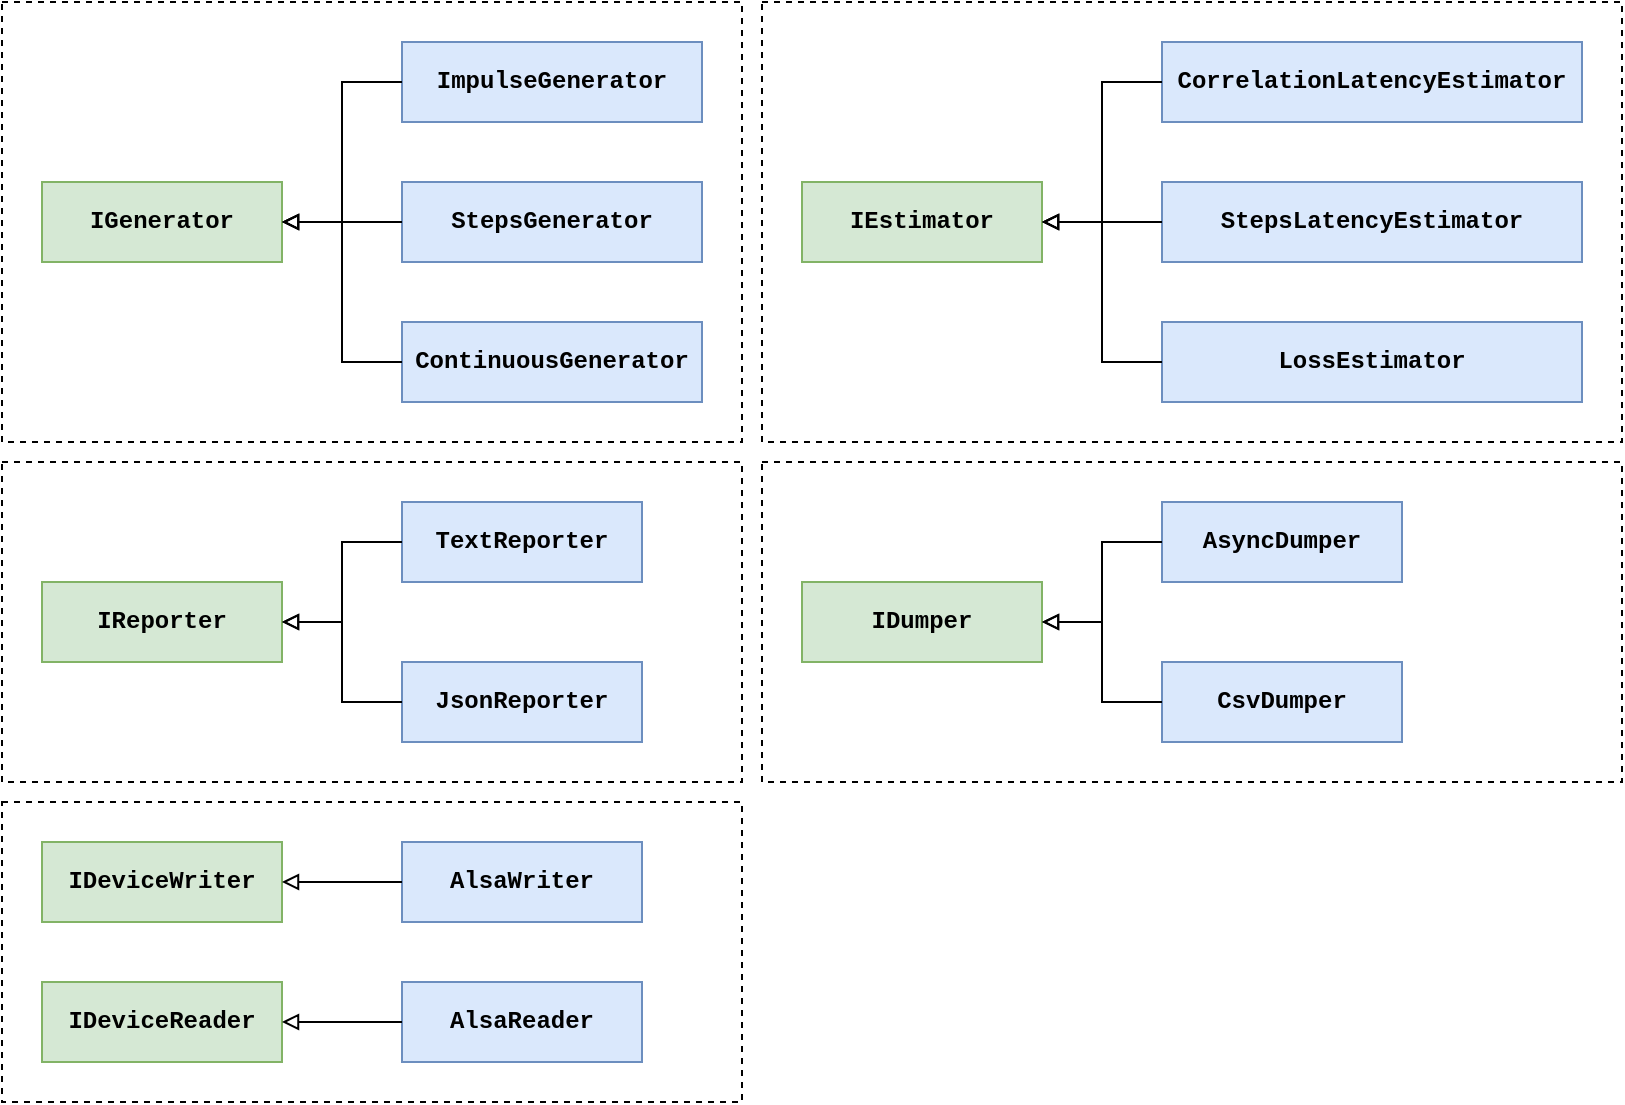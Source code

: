 <mxfile version="21.7.5" type="device">
  <diagram name="Page-1" id="6iL3JdZxS18NPe7An8-a">
    <mxGraphModel dx="2092" dy="865" grid="1" gridSize="10" guides="1" tooltips="1" connect="1" arrows="1" fold="1" page="1" pageScale="1" pageWidth="850" pageHeight="1100" math="0" shadow="0">
      <root>
        <mxCell id="0" />
        <mxCell id="1" parent="0" />
        <mxCell id="GBvXgYhu6KNHDGZjgeu1-39" value="" style="rounded=0;whiteSpace=wrap;html=1;dashed=1;" vertex="1" parent="1">
          <mxGeometry x="-20" y="350" width="370" height="160" as="geometry" />
        </mxCell>
        <mxCell id="GBvXgYhu6KNHDGZjgeu1-38" value="" style="rounded=0;whiteSpace=wrap;html=1;dashed=1;" vertex="1" parent="1">
          <mxGeometry x="360" y="350" width="430" height="160" as="geometry" />
        </mxCell>
        <mxCell id="GBvXgYhu6KNHDGZjgeu1-37" value="" style="rounded=0;whiteSpace=wrap;html=1;dashed=1;" vertex="1" parent="1">
          <mxGeometry x="360" y="120" width="430" height="220" as="geometry" />
        </mxCell>
        <mxCell id="GBvXgYhu6KNHDGZjgeu1-36" value="" style="rounded=0;whiteSpace=wrap;html=1;dashed=1;" vertex="1" parent="1">
          <mxGeometry x="-20" y="120" width="370" height="220" as="geometry" />
        </mxCell>
        <mxCell id="GBvXgYhu6KNHDGZjgeu1-35" value="" style="rounded=0;whiteSpace=wrap;html=1;dashed=1;" vertex="1" parent="1">
          <mxGeometry x="-20" y="520" width="370" height="150" as="geometry" />
        </mxCell>
        <mxCell id="GBvXgYhu6KNHDGZjgeu1-1" value="&lt;b&gt;IDeviceWriter&lt;/b&gt;" style="rounded=0;whiteSpace=wrap;html=1;fontFamily=Courier New;fillColor=#d5e8d4;strokeColor=#82b366;" vertex="1" parent="1">
          <mxGeometry y="540" width="120" height="40" as="geometry" />
        </mxCell>
        <mxCell id="GBvXgYhu6KNHDGZjgeu1-2" value="&lt;b&gt;AlsaWriter&lt;/b&gt;" style="rounded=0;whiteSpace=wrap;html=1;fontFamily=Courier New;fillColor=#dae8fc;strokeColor=#6c8ebf;" vertex="1" parent="1">
          <mxGeometry x="180" y="540" width="120" height="40" as="geometry" />
        </mxCell>
        <mxCell id="GBvXgYhu6KNHDGZjgeu1-3" value="&lt;b&gt;IDeviceReader&lt;/b&gt;" style="rounded=0;whiteSpace=wrap;html=1;fontFamily=Courier New;fillColor=#d5e8d4;strokeColor=#82b366;" vertex="1" parent="1">
          <mxGeometry y="610" width="120" height="40" as="geometry" />
        </mxCell>
        <mxCell id="GBvXgYhu6KNHDGZjgeu1-4" value="&lt;b&gt;AlsaReader&lt;/b&gt;" style="rounded=0;whiteSpace=wrap;html=1;fontFamily=Courier New;fillColor=#dae8fc;strokeColor=#6c8ebf;" vertex="1" parent="1">
          <mxGeometry x="180" y="610" width="120" height="40" as="geometry" />
        </mxCell>
        <mxCell id="GBvXgYhu6KNHDGZjgeu1-5" value="&lt;b&gt;IGenerator&lt;/b&gt;" style="rounded=0;whiteSpace=wrap;html=1;fontFamily=Courier New;fillColor=#d5e8d4;strokeColor=#82b366;" vertex="1" parent="1">
          <mxGeometry y="210" width="120" height="40" as="geometry" />
        </mxCell>
        <mxCell id="GBvXgYhu6KNHDGZjgeu1-6" value="&lt;b&gt;ImpulseGenerator&lt;/b&gt;" style="rounded=0;whiteSpace=wrap;html=1;fontFamily=Courier New;fillColor=#dae8fc;strokeColor=#6c8ebf;" vertex="1" parent="1">
          <mxGeometry x="180" y="140" width="150" height="40" as="geometry" />
        </mxCell>
        <mxCell id="GBvXgYhu6KNHDGZjgeu1-7" value="&lt;b&gt;ContinuousGenerator&lt;/b&gt;" style="rounded=0;whiteSpace=wrap;html=1;fontFamily=Courier New;fillColor=#dae8fc;strokeColor=#6c8ebf;" vertex="1" parent="1">
          <mxGeometry x="180" y="280" width="150" height="40" as="geometry" />
        </mxCell>
        <mxCell id="GBvXgYhu6KNHDGZjgeu1-8" value="&lt;b&gt;StepsGenerator&lt;/b&gt;" style="rounded=0;whiteSpace=wrap;html=1;fontFamily=Courier New;fillColor=#dae8fc;strokeColor=#6c8ebf;" vertex="1" parent="1">
          <mxGeometry x="180" y="210" width="150" height="40" as="geometry" />
        </mxCell>
        <mxCell id="GBvXgYhu6KNHDGZjgeu1-9" value="&lt;b&gt;IEstimator&lt;/b&gt;" style="rounded=0;whiteSpace=wrap;html=1;fontFamily=Courier New;fillColor=#d5e8d4;strokeColor=#82b366;" vertex="1" parent="1">
          <mxGeometry x="380" y="210" width="120" height="40" as="geometry" />
        </mxCell>
        <mxCell id="GBvXgYhu6KNHDGZjgeu1-10" value="&lt;b&gt;CorrelationLatencyEstimator&lt;/b&gt;" style="rounded=0;whiteSpace=wrap;html=1;fontFamily=Courier New;fillColor=#dae8fc;strokeColor=#6c8ebf;" vertex="1" parent="1">
          <mxGeometry x="560" y="140" width="210" height="40" as="geometry" />
        </mxCell>
        <mxCell id="GBvXgYhu6KNHDGZjgeu1-11" value="&lt;b&gt;LossEstimator&lt;/b&gt;" style="rounded=0;whiteSpace=wrap;html=1;fontFamily=Courier New;fillColor=#dae8fc;strokeColor=#6c8ebf;" vertex="1" parent="1">
          <mxGeometry x="560" y="280" width="210" height="40" as="geometry" />
        </mxCell>
        <mxCell id="GBvXgYhu6KNHDGZjgeu1-12" value="&lt;b&gt;StepsLatencyEstimator&lt;/b&gt;" style="rounded=0;whiteSpace=wrap;html=1;fontFamily=Courier New;fillColor=#dae8fc;strokeColor=#6c8ebf;" vertex="1" parent="1">
          <mxGeometry x="560" y="210" width="210" height="40" as="geometry" />
        </mxCell>
        <mxCell id="GBvXgYhu6KNHDGZjgeu1-14" value="&lt;b&gt;IReporter&lt;/b&gt;" style="rounded=0;whiteSpace=wrap;html=1;fontFamily=Courier New;fillColor=#d5e8d4;strokeColor=#82b366;" vertex="1" parent="1">
          <mxGeometry y="410" width="120" height="40" as="geometry" />
        </mxCell>
        <mxCell id="GBvXgYhu6KNHDGZjgeu1-15" value="&lt;b&gt;JsonReporter&lt;/b&gt;" style="rounded=0;whiteSpace=wrap;html=1;fontFamily=Courier New;fillColor=#dae8fc;strokeColor=#6c8ebf;" vertex="1" parent="1">
          <mxGeometry x="180" y="450" width="120" height="40" as="geometry" />
        </mxCell>
        <mxCell id="GBvXgYhu6KNHDGZjgeu1-16" value="&lt;b&gt;TextReporter&lt;/b&gt;" style="rounded=0;whiteSpace=wrap;html=1;fontFamily=Courier New;fillColor=#dae8fc;strokeColor=#6c8ebf;" vertex="1" parent="1">
          <mxGeometry x="180" y="370" width="120" height="40" as="geometry" />
        </mxCell>
        <mxCell id="GBvXgYhu6KNHDGZjgeu1-17" value="&lt;b&gt;IDumper&lt;/b&gt;" style="rounded=0;whiteSpace=wrap;html=1;fontFamily=Courier New;fillColor=#d5e8d4;strokeColor=#82b366;" vertex="1" parent="1">
          <mxGeometry x="380" y="410" width="120" height="40" as="geometry" />
        </mxCell>
        <mxCell id="GBvXgYhu6KNHDGZjgeu1-18" value="&lt;b&gt;CsvDumper&lt;/b&gt;" style="rounded=0;whiteSpace=wrap;html=1;fontFamily=Courier New;fillColor=#dae8fc;strokeColor=#6c8ebf;" vertex="1" parent="1">
          <mxGeometry x="560" y="450" width="120" height="40" as="geometry" />
        </mxCell>
        <mxCell id="GBvXgYhu6KNHDGZjgeu1-19" value="&lt;b&gt;AsyncDumper&lt;/b&gt;" style="rounded=0;whiteSpace=wrap;html=1;fontFamily=Courier New;fillColor=#dae8fc;strokeColor=#6c8ebf;" vertex="1" parent="1">
          <mxGeometry x="560" y="370" width="120" height="40" as="geometry" />
        </mxCell>
        <mxCell id="GBvXgYhu6KNHDGZjgeu1-20" value="" style="endArrow=block;html=1;rounded=0;endFill=0;" edge="1" parent="1" source="GBvXgYhu6KNHDGZjgeu1-2" target="GBvXgYhu6KNHDGZjgeu1-1">
          <mxGeometry width="50" height="50" relative="1" as="geometry">
            <mxPoint x="560" y="940" as="sourcePoint" />
            <mxPoint x="610" y="890" as="targetPoint" />
          </mxGeometry>
        </mxCell>
        <mxCell id="GBvXgYhu6KNHDGZjgeu1-21" value="" style="endArrow=block;html=1;rounded=0;endFill=0;" edge="1" parent="1" source="GBvXgYhu6KNHDGZjgeu1-4" target="GBvXgYhu6KNHDGZjgeu1-3">
          <mxGeometry width="50" height="50" relative="1" as="geometry">
            <mxPoint x="-290" y="640" as="sourcePoint" />
            <mxPoint x="-330" y="640" as="targetPoint" />
          </mxGeometry>
        </mxCell>
        <mxCell id="GBvXgYhu6KNHDGZjgeu1-22" value="" style="endArrow=block;html=1;rounded=0;endFill=0;" edge="1" parent="1" source="GBvXgYhu6KNHDGZjgeu1-6" target="GBvXgYhu6KNHDGZjgeu1-5">
          <mxGeometry width="50" height="50" relative="1" as="geometry">
            <mxPoint x="180" y="110" as="sourcePoint" />
            <mxPoint x="140" y="110" as="targetPoint" />
            <Array as="points">
              <mxPoint x="150" y="160" />
              <mxPoint x="150" y="230" />
            </Array>
          </mxGeometry>
        </mxCell>
        <mxCell id="GBvXgYhu6KNHDGZjgeu1-23" value="" style="endArrow=block;html=1;rounded=0;endFill=0;" edge="1" parent="1" source="GBvXgYhu6KNHDGZjgeu1-8" target="GBvXgYhu6KNHDGZjgeu1-5">
          <mxGeometry width="50" height="50" relative="1" as="geometry">
            <mxPoint x="180" y="237" as="sourcePoint" />
            <mxPoint x="140" y="246" as="targetPoint" />
          </mxGeometry>
        </mxCell>
        <mxCell id="GBvXgYhu6KNHDGZjgeu1-24" value="" style="endArrow=block;html=1;rounded=0;endFill=0;" edge="1" parent="1" source="GBvXgYhu6KNHDGZjgeu1-7" target="GBvXgYhu6KNHDGZjgeu1-5">
          <mxGeometry width="50" height="50" relative="1" as="geometry">
            <mxPoint x="190" y="247" as="sourcePoint" />
            <mxPoint x="150" y="256" as="targetPoint" />
            <Array as="points">
              <mxPoint x="150" y="300" />
              <mxPoint x="150" y="230" />
            </Array>
          </mxGeometry>
        </mxCell>
        <mxCell id="GBvXgYhu6KNHDGZjgeu1-25" value="" style="endArrow=block;html=1;rounded=0;endFill=0;" edge="1" parent="1" source="GBvXgYhu6KNHDGZjgeu1-10" target="GBvXgYhu6KNHDGZjgeu1-9">
          <mxGeometry width="50" height="50" relative="1" as="geometry">
            <mxPoint x="190" y="257" as="sourcePoint" />
            <mxPoint x="150" y="266" as="targetPoint" />
            <Array as="points">
              <mxPoint x="530" y="160" />
              <mxPoint x="530" y="230" />
            </Array>
          </mxGeometry>
        </mxCell>
        <mxCell id="GBvXgYhu6KNHDGZjgeu1-26" value="" style="endArrow=block;html=1;rounded=0;endFill=0;fontStyle=1;" edge="1" parent="1" source="GBvXgYhu6KNHDGZjgeu1-12" target="GBvXgYhu6KNHDGZjgeu1-9">
          <mxGeometry width="50" height="50" relative="1" as="geometry">
            <mxPoint x="200" y="267" as="sourcePoint" />
            <mxPoint x="410" y="280" as="targetPoint" />
          </mxGeometry>
        </mxCell>
        <mxCell id="GBvXgYhu6KNHDGZjgeu1-27" value="" style="endArrow=block;html=1;rounded=0;endFill=0;" edge="1" parent="1" source="GBvXgYhu6KNHDGZjgeu1-11" target="GBvXgYhu6KNHDGZjgeu1-9">
          <mxGeometry width="50" height="50" relative="1" as="geometry">
            <mxPoint x="210" y="277" as="sourcePoint" />
            <mxPoint x="170" y="286" as="targetPoint" />
            <Array as="points">
              <mxPoint x="530" y="300" />
              <mxPoint x="530" y="230" />
            </Array>
          </mxGeometry>
        </mxCell>
        <mxCell id="GBvXgYhu6KNHDGZjgeu1-28" value="" style="endArrow=block;html=1;rounded=0;endFill=0;" edge="1" parent="1" source="GBvXgYhu6KNHDGZjgeu1-16" target="GBvXgYhu6KNHDGZjgeu1-14">
          <mxGeometry width="50" height="50" relative="1" as="geometry">
            <mxPoint x="230" y="287" as="sourcePoint" />
            <mxPoint x="190" y="296" as="targetPoint" />
            <Array as="points">
              <mxPoint x="150" y="390" />
              <mxPoint x="150" y="430" />
            </Array>
          </mxGeometry>
        </mxCell>
        <mxCell id="GBvXgYhu6KNHDGZjgeu1-29" value="" style="endArrow=block;html=1;rounded=0;endFill=0;" edge="1" parent="1" source="GBvXgYhu6KNHDGZjgeu1-15" target="GBvXgYhu6KNHDGZjgeu1-14">
          <mxGeometry width="50" height="50" relative="1" as="geometry">
            <mxPoint x="240" y="297" as="sourcePoint" />
            <mxPoint x="200" y="306" as="targetPoint" />
            <Array as="points">
              <mxPoint x="150" y="470" />
              <mxPoint x="150" y="430" />
            </Array>
          </mxGeometry>
        </mxCell>
        <mxCell id="GBvXgYhu6KNHDGZjgeu1-30" value="" style="endArrow=block;html=1;rounded=0;endFill=0;" edge="1" parent="1" source="GBvXgYhu6KNHDGZjgeu1-19" target="GBvXgYhu6KNHDGZjgeu1-17">
          <mxGeometry width="50" height="50" relative="1" as="geometry">
            <mxPoint x="240" y="307" as="sourcePoint" />
            <mxPoint x="200" y="316" as="targetPoint" />
            <Array as="points">
              <mxPoint x="530" y="390" />
              <mxPoint x="530" y="430" />
            </Array>
          </mxGeometry>
        </mxCell>
        <mxCell id="GBvXgYhu6KNHDGZjgeu1-31" value="" style="endArrow=block;html=1;rounded=0;endFill=0;" edge="1" parent="1" source="GBvXgYhu6KNHDGZjgeu1-18" target="GBvXgYhu6KNHDGZjgeu1-17">
          <mxGeometry width="50" height="50" relative="1" as="geometry">
            <mxPoint x="250" y="317" as="sourcePoint" />
            <mxPoint x="210" y="326" as="targetPoint" />
            <Array as="points">
              <mxPoint x="530" y="470" />
              <mxPoint x="530" y="430" />
            </Array>
          </mxGeometry>
        </mxCell>
      </root>
    </mxGraphModel>
  </diagram>
</mxfile>
